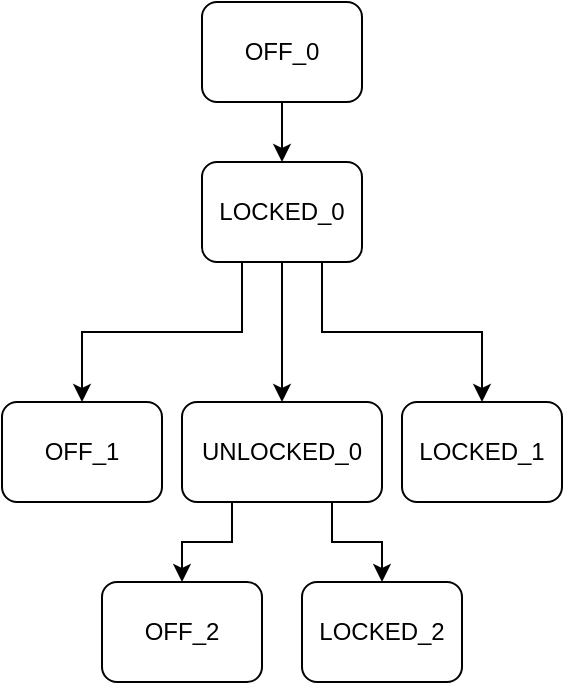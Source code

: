 <mxfile version="12.6.5" type="device"><diagram id="QEhwkGcD4bnXWxoPgyIJ" name="Page-1"><mxGraphModel dx="456" dy="314" grid="1" gridSize="10" guides="1" tooltips="1" connect="1" arrows="1" fold="1" page="1" pageScale="1" pageWidth="850" pageHeight="1100" math="0" shadow="0"><root><mxCell id="0"/><mxCell id="1" parent="0"/><mxCell id="ub2HVgbJo2Wz2eI-7C3y-1" style="edgeStyle=orthogonalEdgeStyle;rounded=0;orthogonalLoop=1;jettySize=auto;html=1;entryX=0.5;entryY=0;entryDx=0;entryDy=0;" edge="1" parent="1" source="ub2HVgbJo2Wz2eI-7C3y-2" target="ub2HVgbJo2Wz2eI-7C3y-6"><mxGeometry relative="1" as="geometry"/></mxCell><mxCell id="ub2HVgbJo2Wz2eI-7C3y-2" value="OFF_0" style="rounded=1;whiteSpace=wrap;html=1;" vertex="1" parent="1"><mxGeometry x="140" y="170" width="80" height="50" as="geometry"/></mxCell><mxCell id="ub2HVgbJo2Wz2eI-7C3y-3" style="edgeStyle=orthogonalEdgeStyle;rounded=0;orthogonalLoop=1;jettySize=auto;html=1;exitX=0.25;exitY=1;exitDx=0;exitDy=0;" edge="1" parent="1" source="ub2HVgbJo2Wz2eI-7C3y-6" target="ub2HVgbJo2Wz2eI-7C3y-11"><mxGeometry relative="1" as="geometry"/></mxCell><mxCell id="ub2HVgbJo2Wz2eI-7C3y-4" style="edgeStyle=orthogonalEdgeStyle;rounded=0;orthogonalLoop=1;jettySize=auto;html=1;exitX=0.5;exitY=1;exitDx=0;exitDy=0;entryX=0.5;entryY=0;entryDx=0;entryDy=0;" edge="1" parent="1" source="ub2HVgbJo2Wz2eI-7C3y-6" target="ub2HVgbJo2Wz2eI-7C3y-10"><mxGeometry relative="1" as="geometry"/></mxCell><mxCell id="ub2HVgbJo2Wz2eI-7C3y-5" style="edgeStyle=orthogonalEdgeStyle;rounded=0;orthogonalLoop=1;jettySize=auto;html=1;exitX=0.75;exitY=1;exitDx=0;exitDy=0;" edge="1" parent="1" source="ub2HVgbJo2Wz2eI-7C3y-6" target="ub2HVgbJo2Wz2eI-7C3y-7"><mxGeometry relative="1" as="geometry"/></mxCell><mxCell id="ub2HVgbJo2Wz2eI-7C3y-6" value="LOCKED_0" style="rounded=1;whiteSpace=wrap;html=1;" vertex="1" parent="1"><mxGeometry x="140" y="250" width="80" height="50" as="geometry"/></mxCell><mxCell id="ub2HVgbJo2Wz2eI-7C3y-7" value="LOCKED_1" style="rounded=1;whiteSpace=wrap;html=1;" vertex="1" parent="1"><mxGeometry x="240" y="370" width="80" height="50" as="geometry"/></mxCell><mxCell id="ub2HVgbJo2Wz2eI-7C3y-8" style="edgeStyle=orthogonalEdgeStyle;rounded=0;orthogonalLoop=1;jettySize=auto;html=1;exitX=0.25;exitY=1;exitDx=0;exitDy=0;entryX=0.5;entryY=0;entryDx=0;entryDy=0;" edge="1" parent="1" source="ub2HVgbJo2Wz2eI-7C3y-10" target="ub2HVgbJo2Wz2eI-7C3y-12"><mxGeometry relative="1" as="geometry"/></mxCell><mxCell id="ub2HVgbJo2Wz2eI-7C3y-9" style="edgeStyle=orthogonalEdgeStyle;rounded=0;orthogonalLoop=1;jettySize=auto;html=1;exitX=0.75;exitY=1;exitDx=0;exitDy=0;entryX=0.5;entryY=0;entryDx=0;entryDy=0;" edge="1" parent="1" source="ub2HVgbJo2Wz2eI-7C3y-10" target="ub2HVgbJo2Wz2eI-7C3y-13"><mxGeometry relative="1" as="geometry"/></mxCell><mxCell id="ub2HVgbJo2Wz2eI-7C3y-10" value="UNLOCKED_0" style="rounded=1;whiteSpace=wrap;html=1;" vertex="1" parent="1"><mxGeometry x="130" y="370" width="100" height="50" as="geometry"/></mxCell><mxCell id="ub2HVgbJo2Wz2eI-7C3y-11" value="OFF_1" style="rounded=1;whiteSpace=wrap;html=1;" vertex="1" parent="1"><mxGeometry x="40" y="370" width="80" height="50" as="geometry"/></mxCell><mxCell id="ub2HVgbJo2Wz2eI-7C3y-12" value="OFF_2" style="rounded=1;whiteSpace=wrap;html=1;" vertex="1" parent="1"><mxGeometry x="90" y="460" width="80" height="50" as="geometry"/></mxCell><mxCell id="ub2HVgbJo2Wz2eI-7C3y-13" value="LOCKED_2" style="rounded=1;whiteSpace=wrap;html=1;" vertex="1" parent="1"><mxGeometry x="190" y="460" width="80" height="50" as="geometry"/></mxCell></root></mxGraphModel></diagram></mxfile>